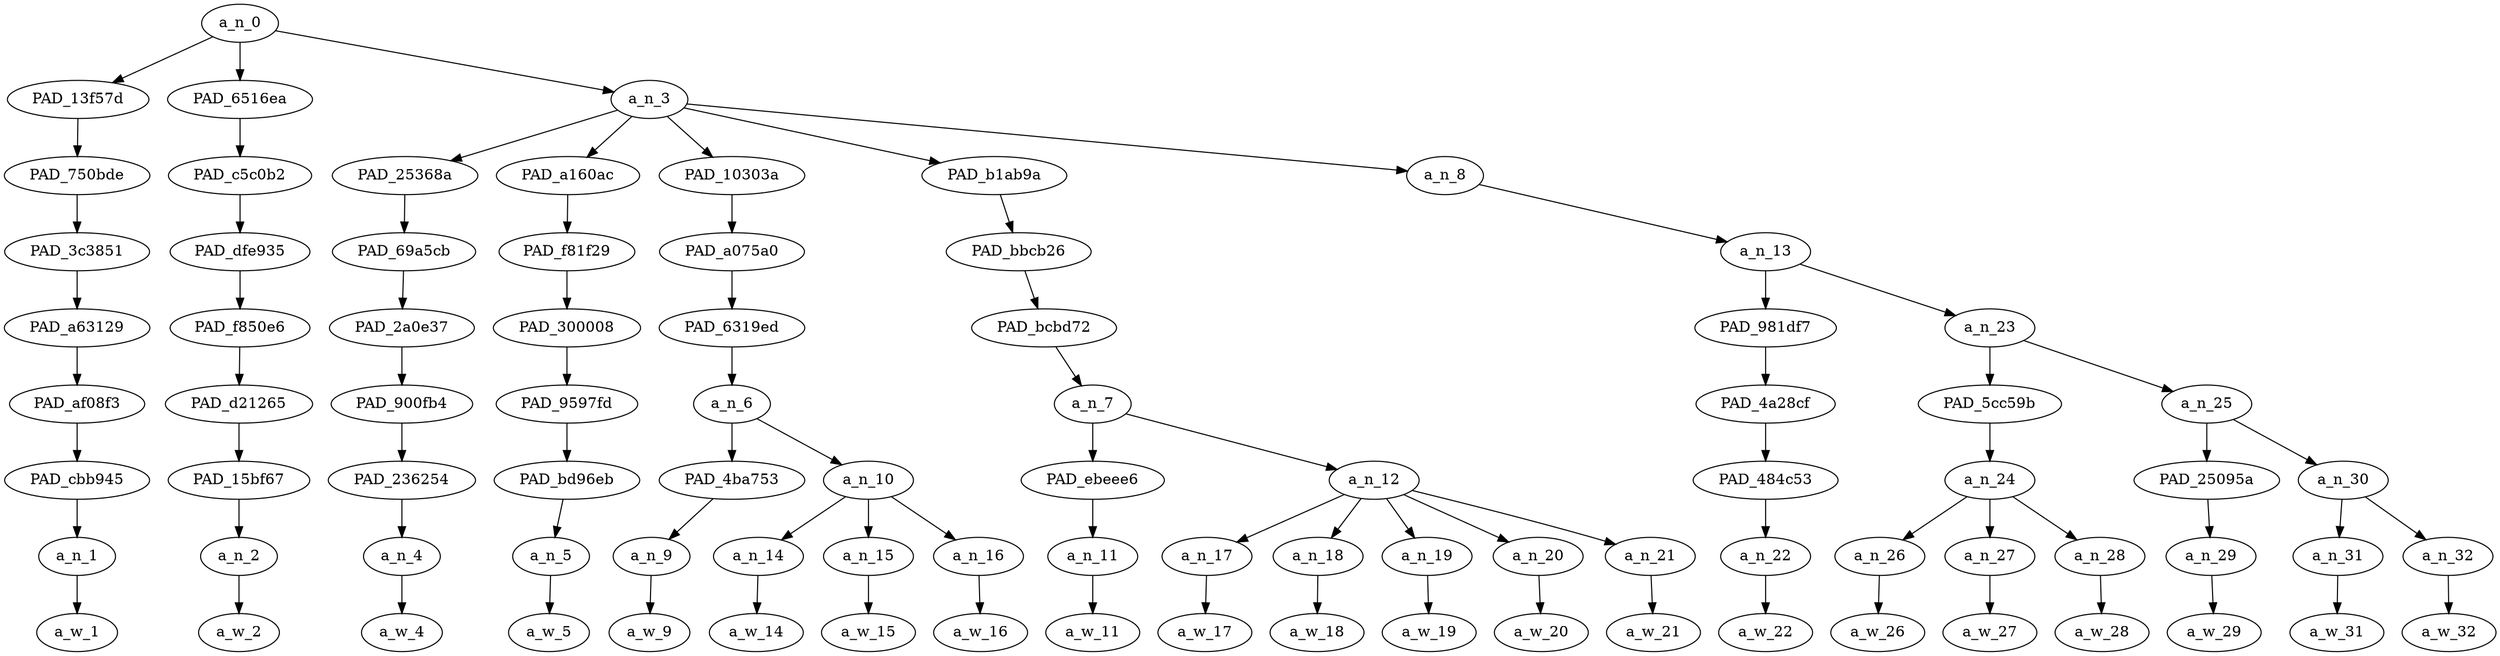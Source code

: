 strict digraph "" {
	a_n_0	[div_dir=1,
		index=0,
		level=8,
		pos="2.6791666666666667,8!",
		text_span="[0, 1, 2, 3, 4, 5, 6, 7, 8, 9, 10, 11, 12, 13, 14, 15, 16, 17, 18, 19, 20]",
		value=0.99999999];
	PAD_13f57d	[div_dir=1,
		index=0,
		level=7,
		pos="0.0,7!",
		text_span="[0]",
		value=0.03062072];
	a_n_0 -> PAD_13f57d;
	PAD_6516ea	[div_dir=1,
		index=1,
		level=7,
		pos="1.0,7!",
		text_span="[1]",
		value=0.02603535];
	a_n_0 -> PAD_6516ea;
	a_n_3	[div_dir=1,
		index=2,
		level=7,
		pos="7.0375,7!",
		text_span="[2, 3, 4, 5, 6, 7, 8, 9, 10, 11, 12, 13, 14, 15, 16, 17, 18, 19, 20]",
		value=0.94313540];
	a_n_0 -> a_n_3;
	PAD_750bde	[div_dir=1,
		index=0,
		level=6,
		pos="0.0,6!",
		text_span="[0]",
		value=0.03062072];
	PAD_13f57d -> PAD_750bde;
	PAD_3c3851	[div_dir=1,
		index=0,
		level=5,
		pos="0.0,5!",
		text_span="[0]",
		value=0.03062072];
	PAD_750bde -> PAD_3c3851;
	PAD_a63129	[div_dir=1,
		index=0,
		level=4,
		pos="0.0,4!",
		text_span="[0]",
		value=0.03062072];
	PAD_3c3851 -> PAD_a63129;
	PAD_af08f3	[div_dir=1,
		index=0,
		level=3,
		pos="0.0,3!",
		text_span="[0]",
		value=0.03062072];
	PAD_a63129 -> PAD_af08f3;
	PAD_cbb945	[div_dir=1,
		index=0,
		level=2,
		pos="0.0,2!",
		text_span="[0]",
		value=0.03062072];
	PAD_af08f3 -> PAD_cbb945;
	a_n_1	[div_dir=1,
		index=0,
		level=1,
		pos="0.0,1!",
		text_span="[0]",
		value=0.03062072];
	PAD_cbb945 -> a_n_1;
	a_w_1	[div_dir=0,
		index=0,
		level=0,
		pos="0,0!",
		text_span="[0]",
		value="<user>"];
	a_n_1 -> a_w_1;
	PAD_c5c0b2	[div_dir=1,
		index=1,
		level=6,
		pos="1.0,6!",
		text_span="[1]",
		value=0.02603535];
	PAD_6516ea -> PAD_c5c0b2;
	PAD_dfe935	[div_dir=1,
		index=1,
		level=5,
		pos="1.0,5!",
		text_span="[1]",
		value=0.02603535];
	PAD_c5c0b2 -> PAD_dfe935;
	PAD_f850e6	[div_dir=1,
		index=1,
		level=4,
		pos="1.0,4!",
		text_span="[1]",
		value=0.02603535];
	PAD_dfe935 -> PAD_f850e6;
	PAD_d21265	[div_dir=1,
		index=1,
		level=3,
		pos="1.0,3!",
		text_span="[1]",
		value=0.02603535];
	PAD_f850e6 -> PAD_d21265;
	PAD_15bf67	[div_dir=1,
		index=1,
		level=2,
		pos="1.0,2!",
		text_span="[1]",
		value=0.02603535];
	PAD_d21265 -> PAD_15bf67;
	a_n_2	[div_dir=1,
		index=1,
		level=1,
		pos="1.0,1!",
		text_span="[1]",
		value=0.02603535];
	PAD_15bf67 -> a_n_2;
	a_w_2	[div_dir=0,
		index=1,
		level=0,
		pos="1,0!",
		text_span="[1]",
		value=this];
	a_n_2 -> a_w_2;
	PAD_25368a	[div_dir=-1,
		index=2,
		level=6,
		pos="2.0,6!",
		text_span="[2]",
		value=0.02961514];
	a_n_3 -> PAD_25368a;
	PAD_a160ac	[div_dir=-1,
		index=3,
		level=6,
		pos="3.0,6!",
		text_span="[3]",
		value=0.02948615];
	a_n_3 -> PAD_a160ac;
	PAD_10303a	[div_dir=1,
		index=4,
		level=6,
		pos="5.0,6!",
		text_span="[4, 5, 6, 7]",
		value=0.10115514];
	a_n_3 -> PAD_10303a;
	PAD_b1ab9a	[div_dir=1,
		index=5,
		level=6,
		pos="9.5,6!",
		text_span="[8, 9, 10, 11, 12, 13]",
		value=0.11849757];
	a_n_3 -> PAD_b1ab9a;
	a_n_8	[div_dir=1,
		index=6,
		level=6,
		pos="15.6875,6!",
		text_span="[14, 15, 16, 17, 18, 19, 20]",
		value=0.66420069];
	a_n_3 -> a_n_8;
	PAD_69a5cb	[div_dir=-1,
		index=2,
		level=5,
		pos="2.0,5!",
		text_span="[2]",
		value=0.02961514];
	PAD_25368a -> PAD_69a5cb;
	PAD_2a0e37	[div_dir=-1,
		index=2,
		level=4,
		pos="2.0,4!",
		text_span="[2]",
		value=0.02961514];
	PAD_69a5cb -> PAD_2a0e37;
	PAD_900fb4	[div_dir=-1,
		index=2,
		level=3,
		pos="2.0,3!",
		text_span="[2]",
		value=0.02961514];
	PAD_2a0e37 -> PAD_900fb4;
	PAD_236254	[div_dir=-1,
		index=2,
		level=2,
		pos="2.0,2!",
		text_span="[2]",
		value=0.02961514];
	PAD_900fb4 -> PAD_236254;
	a_n_4	[div_dir=-1,
		index=2,
		level=1,
		pos="2.0,1!",
		text_span="[2]",
		value=0.02961514];
	PAD_236254 -> a_n_4;
	a_w_4	[div_dir=0,
		index=2,
		level=0,
		pos="2,0!",
		text_span="[2]",
		value=reminds];
	a_n_4 -> a_w_4;
	PAD_f81f29	[div_dir=-1,
		index=3,
		level=5,
		pos="3.0,5!",
		text_span="[3]",
		value=0.02948615];
	PAD_a160ac -> PAD_f81f29;
	PAD_300008	[div_dir=-1,
		index=3,
		level=4,
		pos="3.0,4!",
		text_span="[3]",
		value=0.02948615];
	PAD_f81f29 -> PAD_300008;
	PAD_9597fd	[div_dir=-1,
		index=3,
		level=3,
		pos="3.0,3!",
		text_span="[3]",
		value=0.02948615];
	PAD_300008 -> PAD_9597fd;
	PAD_bd96eb	[div_dir=-1,
		index=3,
		level=2,
		pos="3.0,2!",
		text_span="[3]",
		value=0.02948615];
	PAD_9597fd -> PAD_bd96eb;
	a_n_5	[div_dir=-1,
		index=3,
		level=1,
		pos="3.0,1!",
		text_span="[3]",
		value=0.02948615];
	PAD_bd96eb -> a_n_5;
	a_w_5	[div_dir=0,
		index=3,
		level=0,
		pos="3,0!",
		text_span="[3]",
		value=me];
	a_n_5 -> a_w_5;
	PAD_a075a0	[div_dir=1,
		index=4,
		level=5,
		pos="5.0,5!",
		text_span="[4, 5, 6, 7]",
		value=0.10115514];
	PAD_10303a -> PAD_a075a0;
	PAD_6319ed	[div_dir=1,
		index=4,
		level=4,
		pos="5.0,4!",
		text_span="[4, 5, 6, 7]",
		value=0.10115514];
	PAD_a075a0 -> PAD_6319ed;
	a_n_6	[div_dir=1,
		index=4,
		level=3,
		pos="5.0,3!",
		text_span="[4, 5, 6, 7]",
		value=0.10115514];
	PAD_6319ed -> a_n_6;
	PAD_4ba753	[div_dir=1,
		index=4,
		level=2,
		pos="4.0,2!",
		text_span="[4]",
		value=0.01877987];
	a_n_6 -> PAD_4ba753;
	a_n_10	[div_dir=1,
		index=5,
		level=2,
		pos="6.0,2!",
		text_span="[5, 6, 7]",
		value=0.08226186];
	a_n_6 -> a_n_10;
	a_n_9	[div_dir=1,
		index=4,
		level=1,
		pos="4.0,1!",
		text_span="[4]",
		value=0.01877987];
	PAD_4ba753 -> a_n_9;
	a_w_9	[div_dir=0,
		index=4,
		level=0,
		pos="4,0!",
		text_span="[4]",
		value=of];
	a_n_9 -> a_w_9;
	a_n_14	[div_dir=1,
		index=5,
		level=1,
		pos="5.0,1!",
		text_span="[5]",
		value=0.02107488];
	a_n_10 -> a_n_14;
	a_n_15	[div_dir=-1,
		index=6,
		level=1,
		pos="6.0,1!",
		text_span="[6]",
		value=0.02181065];
	a_n_10 -> a_n_15;
	a_n_16	[div_dir=1,
		index=7,
		level=1,
		pos="7.0,1!",
		text_span="[7]",
		value=0.03926505];
	a_n_10 -> a_n_16;
	a_w_14	[div_dir=0,
		index=5,
		level=0,
		pos="5,0!",
		text_span="[5]",
		value=this1];
	a_n_14 -> a_w_14;
	a_w_15	[div_dir=0,
		index=6,
		level=0,
		pos="6,0!",
		text_span="[6]",
		value=one];
	a_n_15 -> a_w_15;
	a_w_16	[div_dir=0,
		index=7,
		level=0,
		pos="7,0!",
		text_span="[7]",
		value=pic];
	a_n_16 -> a_w_16;
	PAD_bbcb26	[div_dir=1,
		index=5,
		level=5,
		pos="9.5,5!",
		text_span="[8, 9, 10, 11, 12, 13]",
		value=0.11849757];
	PAD_b1ab9a -> PAD_bbcb26;
	PAD_bcbd72	[div_dir=1,
		index=5,
		level=4,
		pos="9.5,4!",
		text_span="[8, 9, 10, 11, 12, 13]",
		value=0.11849757];
	PAD_bbcb26 -> PAD_bcbd72;
	a_n_7	[div_dir=1,
		index=5,
		level=3,
		pos="9.5,3!",
		text_span="[8, 9, 10, 11, 12, 13]",
		value=0.11849757];
	PAD_bcbd72 -> a_n_7;
	PAD_ebeee6	[div_dir=1,
		index=6,
		level=2,
		pos="8.0,2!",
		text_span="[8]",
		value=0.01904435];
	a_n_7 -> PAD_ebeee6;
	a_n_12	[div_dir=1,
		index=7,
		level=2,
		pos="11.0,2!",
		text_span="[9, 10, 11, 12, 13]",
		value=0.09936364];
	a_n_7 -> a_n_12;
	a_n_11	[div_dir=1,
		index=8,
		level=1,
		pos="8.0,1!",
		text_span="[8]",
		value=0.01904435];
	PAD_ebeee6 -> a_n_11;
	a_w_11	[div_dir=0,
		index=8,
		level=0,
		pos="8,0!",
		text_span="[8]",
		value=from];
	a_n_11 -> a_w_11;
	a_n_17	[div_dir=1,
		index=9,
		level=1,
		pos="9.0,1!",
		text_span="[9]",
		value=0.01822358];
	a_n_12 -> a_n_17;
	a_n_18	[div_dir=1,
		index=10,
		level=1,
		pos="10.0,1!",
		text_span="[10]",
		value=0.01898717];
	a_n_12 -> a_n_18;
	a_n_19	[div_dir=1,
		index=11,
		level=1,
		pos="11.0,1!",
		text_span="[11]",
		value=0.01827132];
	a_n_12 -> a_n_19;
	a_n_20	[div_dir=1,
		index=12,
		level=1,
		pos="12.0,1!",
		text_span="[12]",
		value=0.02054117];
	a_n_12 -> a_n_20;
	a_n_21	[div_dir=-1,
		index=13,
		level=1,
		pos="13.0,1!",
		text_span="[13]",
		value=0.02326366];
	a_n_12 -> a_n_21;
	a_w_17	[div_dir=0,
		index=9,
		level=0,
		pos="9,0!",
		text_span="[9]",
		value=the];
	a_n_17 -> a_w_17;
	a_w_18	[div_dir=0,
		index=10,
		level=0,
		pos="10,0!",
		text_span="[10]",
		value=1];
	a_n_18 -> a_w_18;
	a_w_19	[div_dir=0,
		index=11,
		level=0,
		pos="11,0!",
		text_span="[11]",
		value=8];
	a_n_19 -> a_w_19;
	a_w_20	[div_dir=0,
		index=12,
		level=0,
		pos="12,0!",
		text_span="[12]",
		value=0];
	a_n_20 -> a_w_20;
	a_w_21	[div_dir=0,
		index=13,
		level=0,
		pos="13,0!",
		text_span="[13]",
		value=01];
	a_n_21 -> a_w_21;
	a_n_13	[div_dir=1,
		index=6,
		level=5,
		pos="15.6875,5!",
		text_span="[14, 15, 16, 17, 18, 19, 20]",
		value=0.66400300];
	a_n_8 -> a_n_13;
	PAD_981df7	[div_dir=1,
		index=6,
		level=4,
		pos="14.0,4!",
		text_span="[14]",
		value=0.03657981];
	a_n_13 -> PAD_981df7;
	a_n_23	[div_dir=1,
		index=7,
		level=4,
		pos="17.375,4!",
		text_span="[15, 16, 17, 18, 19, 20]",
		value=0.62722549];
	a_n_13 -> a_n_23;
	PAD_4a28cf	[div_dir=1,
		index=6,
		level=3,
		pos="14.0,3!",
		text_span="[14]",
		value=0.03657981];
	PAD_981df7 -> PAD_4a28cf;
	PAD_484c53	[div_dir=1,
		index=8,
		level=2,
		pos="14.0,2!",
		text_span="[14]",
		value=0.03657981];
	PAD_4a28cf -> PAD_484c53;
	a_n_22	[div_dir=1,
		index=14,
		level=1,
		pos="14.0,1!",
		text_span="[14]",
		value=0.03657981];
	PAD_484c53 -> a_n_22;
	a_w_22	[div_dir=0,
		index=14,
		level=0,
		pos="14,0!",
		text_span="[14]",
		value=depicting];
	a_n_22 -> a_w_22;
	PAD_5cc59b	[div_dir=1,
		index=7,
		level=3,
		pos="16.0,3!",
		text_span="[15, 16, 17]",
		value=0.35723798];
	a_n_23 -> PAD_5cc59b;
	a_n_25	[div_dir=1,
		index=8,
		level=3,
		pos="18.75,3!",
		text_span="[18, 19, 20]",
		value=0.26981723];
	a_n_23 -> a_n_25;
	a_n_24	[div_dir=1,
		index=9,
		level=2,
		pos="16.0,2!",
		text_span="[15, 16, 17]",
		value=0.35723798];
	PAD_5cc59b -> a_n_24;
	a_n_26	[div_dir=-1,
		index=15,
		level=1,
		pos="15.0,1!",
		text_span="[15]",
		value=0.03133231];
	a_n_24 -> a_n_26;
	a_n_27	[div_dir=-1,
		index=16,
		level=1,
		pos="16.0,1!",
		text_span="[16]",
		value=0.05438197];
	a_n_24 -> a_n_27;
	a_n_28	[div_dir=1,
		index=17,
		level=1,
		pos="17.0,1!",
		text_span="[17]",
		value=0.27138112];
	a_n_24 -> a_n_28;
	a_w_26	[div_dir=0,
		index=15,
		level=0,
		pos="15,0!",
		text_span="[15]",
		value=a];
	a_n_26 -> a_w_26;
	a_w_27	[div_dir=0,
		index=16,
		level=0,
		pos="16,0!",
		text_span="[16]",
		value=chronic];
	a_n_27 -> a_w_27;
	a_w_28	[div_dir=0,
		index=17,
		level=0,
		pos="17,0!",
		text_span="[17]",
		value=masturbator];
	a_n_28 -> a_w_28;
	PAD_25095a	[div_dir=1,
		index=10,
		level=2,
		pos="18.0,2!",
		text_span="[18]",
		value=0.03177066];
	a_n_25 -> PAD_25095a;
	a_n_30	[div_dir=1,
		index=11,
		level=2,
		pos="19.5,2!",
		text_span="[19, 20]",
		value=0.23794656];
	a_n_25 -> a_n_30;
	a_n_29	[div_dir=1,
		index=18,
		level=1,
		pos="18.0,1!",
		text_span="[18]",
		value=0.03177066];
	PAD_25095a -> a_n_29;
	a_w_29	[div_dir=0,
		index=18,
		level=0,
		pos="18,0!",
		text_span="[18]",
		value=as];
	a_n_29 -> a_w_29;
	a_n_31	[div_dir=-1,
		index=19,
		level=1,
		pos="19.0,1!",
		text_span="[19]",
		value=0.12316482];
	a_n_30 -> a_n_31;
	a_n_32	[div_dir=1,
		index=20,
		level=1,
		pos="20.0,1!",
		text_span="[20]",
		value=0.11475439];
	a_n_30 -> a_n_32;
	a_w_31	[div_dir=0,
		index=19,
		level=0,
		pos="19,0!",
		text_span="[19]",
		value=retarded];
	a_n_31 -> a_w_31;
	a_w_32	[div_dir=0,
		index=20,
		level=0,
		pos="20,0!",
		text_span="[20]",
		value=lmao];
	a_n_32 -> a_w_32;
}
